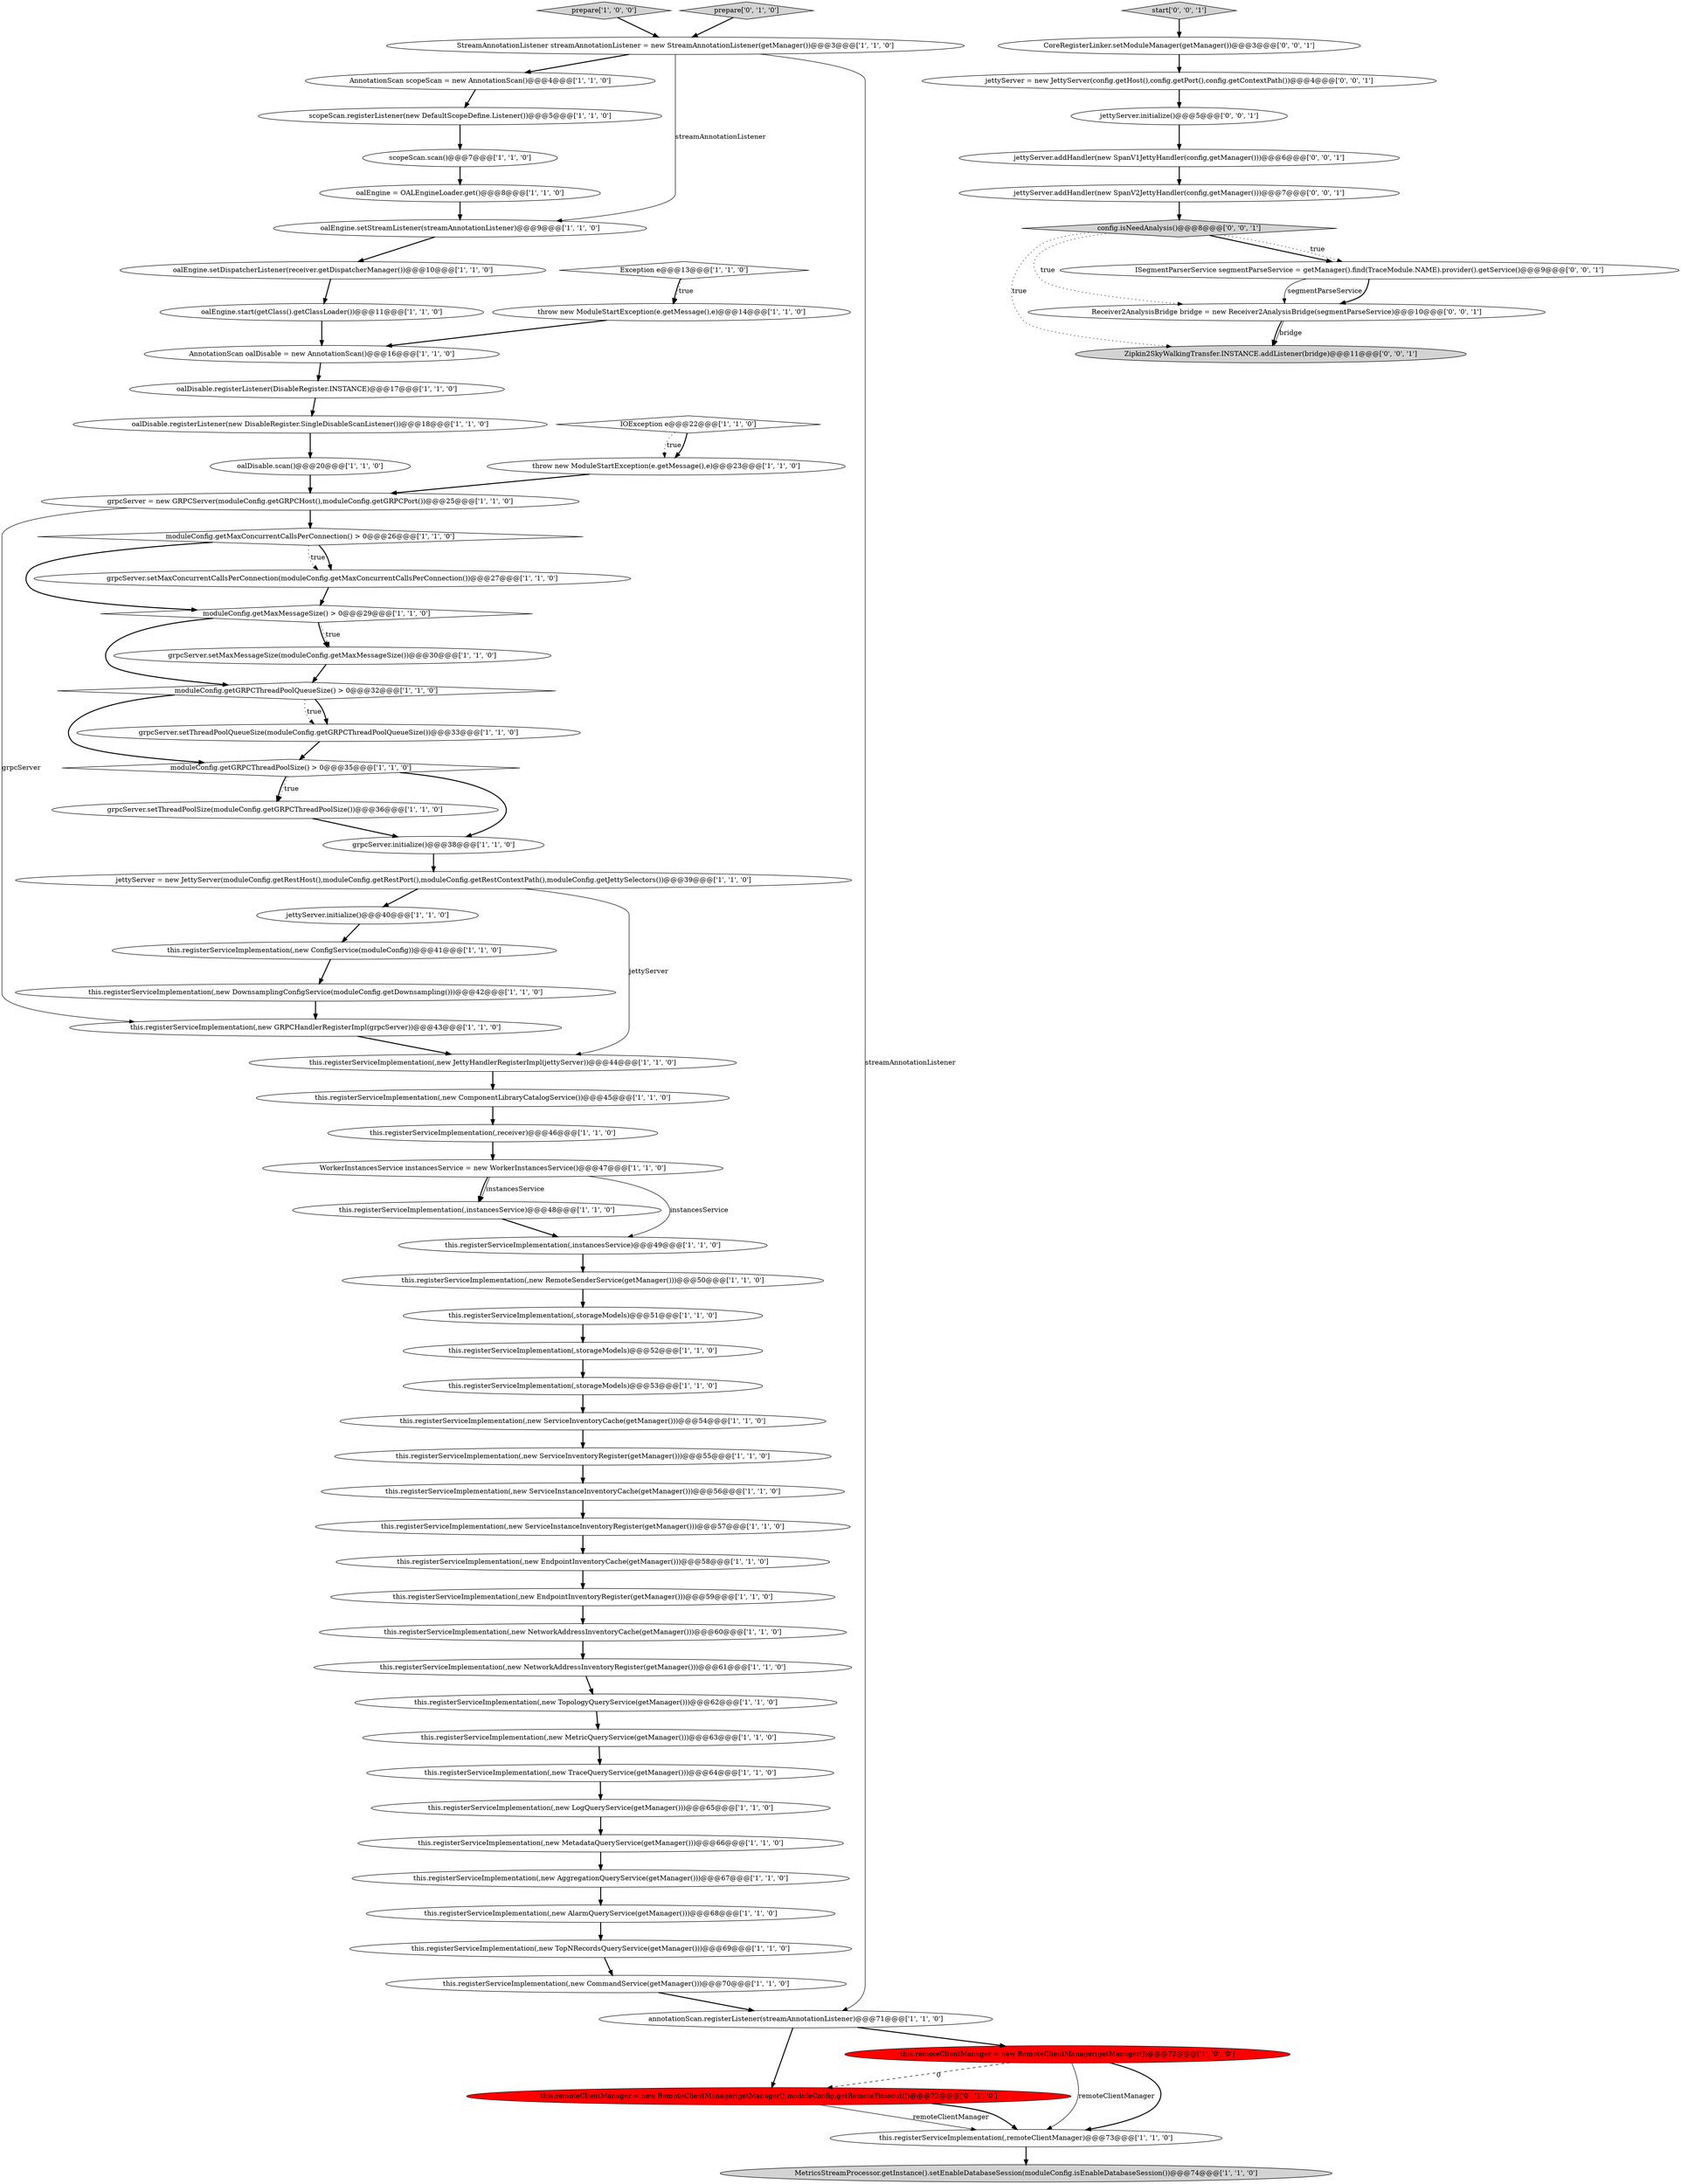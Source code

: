 digraph {
10 [style = filled, label = "grpcServer.initialize()@@@38@@@['1', '1', '0']", fillcolor = white, shape = ellipse image = "AAA0AAABBB1BBB"];
7 [style = filled, label = "this.registerServiceImplementation(,new ServiceInventoryCache(getManager()))@@@54@@@['1', '1', '0']", fillcolor = white, shape = ellipse image = "AAA0AAABBB1BBB"];
20 [style = filled, label = "oalEngine.setStreamListener(streamAnnotationListener)@@@9@@@['1', '1', '0']", fillcolor = white, shape = ellipse image = "AAA0AAABBB1BBB"];
22 [style = filled, label = "grpcServer.setThreadPoolSize(moduleConfig.getGRPCThreadPoolSize())@@@36@@@['1', '1', '0']", fillcolor = white, shape = ellipse image = "AAA0AAABBB1BBB"];
38 [style = filled, label = "moduleConfig.getMaxConcurrentCallsPerConnection() > 0@@@26@@@['1', '1', '0']", fillcolor = white, shape = diamond image = "AAA0AAABBB1BBB"];
11 [style = filled, label = "prepare['1', '0', '0']", fillcolor = lightgray, shape = diamond image = "AAA0AAABBB1BBB"];
41 [style = filled, label = "grpcServer.setMaxConcurrentCallsPerConnection(moduleConfig.getMaxConcurrentCallsPerConnection())@@@27@@@['1', '1', '0']", fillcolor = white, shape = ellipse image = "AAA0AAABBB1BBB"];
66 [style = filled, label = "Zipkin2SkyWalkingTransfer.INSTANCE.addListener(bridge)@@@11@@@['0', '0', '1']", fillcolor = lightgray, shape = ellipse image = "AAA0AAABBB3BBB"];
50 [style = filled, label = "moduleConfig.getGRPCThreadPoolQueueSize() > 0@@@32@@@['1', '1', '0']", fillcolor = white, shape = diamond image = "AAA0AAABBB1BBB"];
72 [style = filled, label = "jettyServer = new JettyServer(config.getHost(),config.getPort(),config.getContextPath())@@@4@@@['0', '0', '1']", fillcolor = white, shape = ellipse image = "AAA0AAABBB3BBB"];
64 [style = filled, label = "this.remoteClientManager = new RemoteClientManager(getManager(),moduleConfig.getRemoteTimeout())@@@72@@@['0', '1', '0']", fillcolor = red, shape = ellipse image = "AAA1AAABBB2BBB"];
31 [style = filled, label = "AnnotationScan oalDisable = new AnnotationScan()@@@16@@@['1', '1', '0']", fillcolor = white, shape = ellipse image = "AAA0AAABBB1BBB"];
35 [style = filled, label = "MetricsStreamProcessor.getInstance().setEnableDatabaseSession(moduleConfig.isEnableDatabaseSession())@@@74@@@['1', '1', '0']", fillcolor = lightgray, shape = ellipse image = "AAA0AAABBB1BBB"];
23 [style = filled, label = "this.registerServiceImplementation(,instancesService)@@@48@@@['1', '1', '0']", fillcolor = white, shape = ellipse image = "AAA0AAABBB1BBB"];
49 [style = filled, label = "this.registerServiceImplementation(,new TopologyQueryService(getManager()))@@@62@@@['1', '1', '0']", fillcolor = white, shape = ellipse image = "AAA0AAABBB1BBB"];
60 [style = filled, label = "annotationScan.registerListener(streamAnnotationListener)@@@71@@@['1', '1', '0']", fillcolor = white, shape = ellipse image = "AAA0AAABBB1BBB"];
18 [style = filled, label = "this.registerServiceImplementation(,new ServiceInstanceInventoryRegister(getManager()))@@@57@@@['1', '1', '0']", fillcolor = white, shape = ellipse image = "AAA0AAABBB1BBB"];
63 [style = filled, label = "prepare['0', '1', '0']", fillcolor = lightgray, shape = diamond image = "AAA0AAABBB2BBB"];
45 [style = filled, label = "scopeScan.registerListener(new DefaultScopeDefine.Listener())@@@5@@@['1', '1', '0']", fillcolor = white, shape = ellipse image = "AAA0AAABBB1BBB"];
59 [style = filled, label = "this.registerServiceImplementation(,new ConfigService(moduleConfig))@@@41@@@['1', '1', '0']", fillcolor = white, shape = ellipse image = "AAA0AAABBB1BBB"];
4 [style = filled, label = "this.registerServiceImplementation(,remoteClientManager)@@@73@@@['1', '1', '0']", fillcolor = white, shape = ellipse image = "AAA0AAABBB1BBB"];
30 [style = filled, label = "this.registerServiceImplementation(,new NetworkAddressInventoryCache(getManager()))@@@60@@@['1', '1', '0']", fillcolor = white, shape = ellipse image = "AAA0AAABBB1BBB"];
1 [style = filled, label = "Exception e@@@13@@@['1', '1', '0']", fillcolor = white, shape = diamond image = "AAA0AAABBB1BBB"];
74 [style = filled, label = "jettyServer.initialize()@@@5@@@['0', '0', '1']", fillcolor = white, shape = ellipse image = "AAA0AAABBB3BBB"];
52 [style = filled, label = "IOException e@@@22@@@['1', '1', '0']", fillcolor = white, shape = diamond image = "AAA0AAABBB1BBB"];
70 [style = filled, label = "Receiver2AnalysisBridge bridge = new Receiver2AnalysisBridge(segmentParseService)@@@10@@@['0', '0', '1']", fillcolor = white, shape = ellipse image = "AAA0AAABBB3BBB"];
32 [style = filled, label = "this.registerServiceImplementation(,new EndpointInventoryRegister(getManager()))@@@59@@@['1', '1', '0']", fillcolor = white, shape = ellipse image = "AAA0AAABBB1BBB"];
12 [style = filled, label = "moduleConfig.getMaxMessageSize() > 0@@@29@@@['1', '1', '0']", fillcolor = white, shape = diamond image = "AAA0AAABBB1BBB"];
8 [style = filled, label = "oalDisable.registerListener(new DisableRegister.SingleDisableScanListener())@@@18@@@['1', '1', '0']", fillcolor = white, shape = ellipse image = "AAA0AAABBB1BBB"];
27 [style = filled, label = "this.registerServiceImplementation(,new ServiceInventoryRegister(getManager()))@@@55@@@['1', '1', '0']", fillcolor = white, shape = ellipse image = "AAA0AAABBB1BBB"];
56 [style = filled, label = "this.registerServiceImplementation(,new ServiceInstanceInventoryCache(getManager()))@@@56@@@['1', '1', '0']", fillcolor = white, shape = ellipse image = "AAA0AAABBB1BBB"];
73 [style = filled, label = "ISegmentParserService segmentParseService = getManager().find(TraceModule.NAME).provider().getService()@@@9@@@['0', '0', '1']", fillcolor = white, shape = ellipse image = "AAA0AAABBB3BBB"];
37 [style = filled, label = "jettyServer.initialize()@@@40@@@['1', '1', '0']", fillcolor = white, shape = ellipse image = "AAA0AAABBB1BBB"];
68 [style = filled, label = "config.isNeedAnalysis()@@@8@@@['0', '0', '1']", fillcolor = lightgray, shape = diamond image = "AAA0AAABBB3BBB"];
34 [style = filled, label = "AnnotationScan scopeScan = new AnnotationScan()@@@4@@@['1', '1', '0']", fillcolor = white, shape = ellipse image = "AAA0AAABBB1BBB"];
51 [style = filled, label = "this.registerServiceImplementation(,instancesService)@@@49@@@['1', '1', '0']", fillcolor = white, shape = ellipse image = "AAA0AAABBB1BBB"];
54 [style = filled, label = "this.registerServiceImplementation(,new AggregationQueryService(getManager()))@@@67@@@['1', '1', '0']", fillcolor = white, shape = ellipse image = "AAA0AAABBB1BBB"];
46 [style = filled, label = "grpcServer = new GRPCServer(moduleConfig.getGRPCHost(),moduleConfig.getGRPCPort())@@@25@@@['1', '1', '0']", fillcolor = white, shape = ellipse image = "AAA0AAABBB1BBB"];
26 [style = filled, label = "this.registerServiceImplementation(,new CommandService(getManager()))@@@70@@@['1', '1', '0']", fillcolor = white, shape = ellipse image = "AAA0AAABBB1BBB"];
71 [style = filled, label = "start['0', '0', '1']", fillcolor = lightgray, shape = diamond image = "AAA0AAABBB3BBB"];
6 [style = filled, label = "this.registerServiceImplementation(,storageModels)@@@51@@@['1', '1', '0']", fillcolor = white, shape = ellipse image = "AAA0AAABBB1BBB"];
9 [style = filled, label = "this.remoteClientManager = new RemoteClientManager(getManager())@@@72@@@['1', '0', '0']", fillcolor = red, shape = ellipse image = "AAA1AAABBB1BBB"];
13 [style = filled, label = "grpcServer.setMaxMessageSize(moduleConfig.getMaxMessageSize())@@@30@@@['1', '1', '0']", fillcolor = white, shape = ellipse image = "AAA0AAABBB1BBB"];
69 [style = filled, label = "jettyServer.addHandler(new SpanV2JettyHandler(config,getManager()))@@@7@@@['0', '0', '1']", fillcolor = white, shape = ellipse image = "AAA0AAABBB3BBB"];
0 [style = filled, label = "WorkerInstancesService instancesService = new WorkerInstancesService()@@@47@@@['1', '1', '0']", fillcolor = white, shape = ellipse image = "AAA0AAABBB1BBB"];
25 [style = filled, label = "this.registerServiceImplementation(,new RemoteSenderService(getManager()))@@@50@@@['1', '1', '0']", fillcolor = white, shape = ellipse image = "AAA0AAABBB1BBB"];
67 [style = filled, label = "CoreRegisterLinker.setModuleManager(getManager())@@@3@@@['0', '0', '1']", fillcolor = white, shape = ellipse image = "AAA0AAABBB3BBB"];
24 [style = filled, label = "oalEngine = OALEngineLoader.get()@@@8@@@['1', '1', '0']", fillcolor = white, shape = ellipse image = "AAA0AAABBB1BBB"];
21 [style = filled, label = "this.registerServiceImplementation(,new GRPCHandlerRegisterImpl(grpcServer))@@@43@@@['1', '1', '0']", fillcolor = white, shape = ellipse image = "AAA0AAABBB1BBB"];
65 [style = filled, label = "jettyServer.addHandler(new SpanV1JettyHandler(config,getManager()))@@@6@@@['0', '0', '1']", fillcolor = white, shape = ellipse image = "AAA0AAABBB3BBB"];
57 [style = filled, label = "oalDisable.scan()@@@20@@@['1', '1', '0']", fillcolor = white, shape = ellipse image = "AAA0AAABBB1BBB"];
5 [style = filled, label = "this.registerServiceImplementation(,new JettyHandlerRegisterImpl(jettyServer))@@@44@@@['1', '1', '0']", fillcolor = white, shape = ellipse image = "AAA0AAABBB1BBB"];
2 [style = filled, label = "this.registerServiceImplementation(,new MetadataQueryService(getManager()))@@@66@@@['1', '1', '0']", fillcolor = white, shape = ellipse image = "AAA0AAABBB1BBB"];
16 [style = filled, label = "this.registerServiceImplementation(,new LogQueryService(getManager()))@@@65@@@['1', '1', '0']", fillcolor = white, shape = ellipse image = "AAA0AAABBB1BBB"];
39 [style = filled, label = "this.registerServiceImplementation(,new MetricQueryService(getManager()))@@@63@@@['1', '1', '0']", fillcolor = white, shape = ellipse image = "AAA0AAABBB1BBB"];
58 [style = filled, label = "this.registerServiceImplementation(,receiver)@@@46@@@['1', '1', '0']", fillcolor = white, shape = ellipse image = "AAA0AAABBB1BBB"];
43 [style = filled, label = "moduleConfig.getGRPCThreadPoolSize() > 0@@@35@@@['1', '1', '0']", fillcolor = white, shape = diamond image = "AAA0AAABBB1BBB"];
53 [style = filled, label = "grpcServer.setThreadPoolQueueSize(moduleConfig.getGRPCThreadPoolQueueSize())@@@33@@@['1', '1', '0']", fillcolor = white, shape = ellipse image = "AAA0AAABBB1BBB"];
15 [style = filled, label = "this.registerServiceImplementation(,new EndpointInventoryCache(getManager()))@@@58@@@['1', '1', '0']", fillcolor = white, shape = ellipse image = "AAA0AAABBB1BBB"];
55 [style = filled, label = "jettyServer = new JettyServer(moduleConfig.getRestHost(),moduleConfig.getRestPort(),moduleConfig.getRestContextPath(),moduleConfig.getJettySelectors())@@@39@@@['1', '1', '0']", fillcolor = white, shape = ellipse image = "AAA0AAABBB1BBB"];
62 [style = filled, label = "oalEngine.setDispatcherListener(receiver.getDispatcherManager())@@@10@@@['1', '1', '0']", fillcolor = white, shape = ellipse image = "AAA0AAABBB1BBB"];
44 [style = filled, label = "this.registerServiceImplementation(,new TraceQueryService(getManager()))@@@64@@@['1', '1', '0']", fillcolor = white, shape = ellipse image = "AAA0AAABBB1BBB"];
47 [style = filled, label = "this.registerServiceImplementation(,new AlarmQueryService(getManager()))@@@68@@@['1', '1', '0']", fillcolor = white, shape = ellipse image = "AAA0AAABBB1BBB"];
36 [style = filled, label = "StreamAnnotationListener streamAnnotationListener = new StreamAnnotationListener(getManager())@@@3@@@['1', '1', '0']", fillcolor = white, shape = ellipse image = "AAA0AAABBB1BBB"];
3 [style = filled, label = "this.registerServiceImplementation(,new NetworkAddressInventoryRegister(getManager()))@@@61@@@['1', '1', '0']", fillcolor = white, shape = ellipse image = "AAA0AAABBB1BBB"];
17 [style = filled, label = "throw new ModuleStartException(e.getMessage(),e)@@@23@@@['1', '1', '0']", fillcolor = white, shape = ellipse image = "AAA0AAABBB1BBB"];
40 [style = filled, label = "oalEngine.start(getClass().getClassLoader())@@@11@@@['1', '1', '0']", fillcolor = white, shape = ellipse image = "AAA0AAABBB1BBB"];
48 [style = filled, label = "this.registerServiceImplementation(,new DownsamplingConfigService(moduleConfig.getDownsampling()))@@@42@@@['1', '1', '0']", fillcolor = white, shape = ellipse image = "AAA0AAABBB1BBB"];
28 [style = filled, label = "scopeScan.scan()@@@7@@@['1', '1', '0']", fillcolor = white, shape = ellipse image = "AAA0AAABBB1BBB"];
14 [style = filled, label = "oalDisable.registerListener(DisableRegister.INSTANCE)@@@17@@@['1', '1', '0']", fillcolor = white, shape = ellipse image = "AAA0AAABBB1BBB"];
29 [style = filled, label = "this.registerServiceImplementation(,new ComponentLibraryCatalogService())@@@45@@@['1', '1', '0']", fillcolor = white, shape = ellipse image = "AAA0AAABBB1BBB"];
42 [style = filled, label = "this.registerServiceImplementation(,storageModels)@@@52@@@['1', '1', '0']", fillcolor = white, shape = ellipse image = "AAA0AAABBB1BBB"];
33 [style = filled, label = "this.registerServiceImplementation(,storageModels)@@@53@@@['1', '1', '0']", fillcolor = white, shape = ellipse image = "AAA0AAABBB1BBB"];
61 [style = filled, label = "this.registerServiceImplementation(,new TopNRecordsQueryService(getManager()))@@@69@@@['1', '1', '0']", fillcolor = white, shape = ellipse image = "AAA0AAABBB1BBB"];
19 [style = filled, label = "throw new ModuleStartException(e.getMessage(),e)@@@14@@@['1', '1', '0']", fillcolor = white, shape = ellipse image = "AAA0AAABBB1BBB"];
0->51 [style = solid, label="instancesService"];
60->9 [style = bold, label=""];
70->66 [style = bold, label=""];
74->65 [style = bold, label=""];
23->51 [style = bold, label=""];
58->0 [style = bold, label=""];
38->41 [style = dotted, label="true"];
73->70 [style = solid, label="segmentParseService"];
38->12 [style = bold, label=""];
38->41 [style = bold, label=""];
69->68 [style = bold, label=""];
25->6 [style = bold, label=""];
63->36 [style = bold, label=""];
9->64 [style = dashed, label="0"];
11->36 [style = bold, label=""];
68->73 [style = bold, label=""];
52->17 [style = dotted, label="true"];
26->60 [style = bold, label=""];
71->67 [style = bold, label=""];
49->39 [style = bold, label=""];
48->21 [style = bold, label=""];
65->69 [style = bold, label=""];
20->62 [style = bold, label=""];
40->31 [style = bold, label=""];
62->40 [style = bold, label=""];
8->57 [style = bold, label=""];
55->37 [style = bold, label=""];
57->46 [style = bold, label=""];
31->14 [style = bold, label=""];
33->7 [style = bold, label=""];
5->29 [style = bold, label=""];
68->70 [style = dotted, label="true"];
46->21 [style = solid, label="grpcServer"];
46->38 [style = bold, label=""];
50->43 [style = bold, label=""];
61->26 [style = bold, label=""];
60->64 [style = bold, label=""];
18->15 [style = bold, label=""];
70->66 [style = solid, label="bridge"];
68->66 [style = dotted, label="true"];
27->56 [style = bold, label=""];
24->20 [style = bold, label=""];
64->4 [style = solid, label="remoteClientManager"];
0->23 [style = bold, label=""];
44->16 [style = bold, label=""];
43->22 [style = bold, label=""];
28->24 [style = bold, label=""];
51->25 [style = bold, label=""];
43->10 [style = bold, label=""];
14->8 [style = bold, label=""];
56->18 [style = bold, label=""];
0->23 [style = solid, label="instancesService"];
1->19 [style = bold, label=""];
53->43 [style = bold, label=""];
59->48 [style = bold, label=""];
43->22 [style = dotted, label="true"];
17->46 [style = bold, label=""];
47->61 [style = bold, label=""];
6->42 [style = bold, label=""];
55->5 [style = solid, label="jettyServer"];
73->70 [style = bold, label=""];
32->30 [style = bold, label=""];
67->72 [style = bold, label=""];
1->19 [style = dotted, label="true"];
13->50 [style = bold, label=""];
12->13 [style = bold, label=""];
21->5 [style = bold, label=""];
50->53 [style = dotted, label="true"];
68->73 [style = dotted, label="true"];
12->13 [style = dotted, label="true"];
30->3 [style = bold, label=""];
9->4 [style = solid, label="remoteClientManager"];
22->10 [style = bold, label=""];
2->54 [style = bold, label=""];
41->12 [style = bold, label=""];
64->4 [style = bold, label=""];
36->34 [style = bold, label=""];
36->20 [style = solid, label="streamAnnotationListener"];
4->35 [style = bold, label=""];
12->50 [style = bold, label=""];
72->74 [style = bold, label=""];
39->44 [style = bold, label=""];
19->31 [style = bold, label=""];
29->58 [style = bold, label=""];
9->4 [style = bold, label=""];
34->45 [style = bold, label=""];
36->60 [style = solid, label="streamAnnotationListener"];
42->33 [style = bold, label=""];
45->28 [style = bold, label=""];
16->2 [style = bold, label=""];
10->55 [style = bold, label=""];
52->17 [style = bold, label=""];
54->47 [style = bold, label=""];
37->59 [style = bold, label=""];
7->27 [style = bold, label=""];
3->49 [style = bold, label=""];
15->32 [style = bold, label=""];
50->53 [style = bold, label=""];
}
